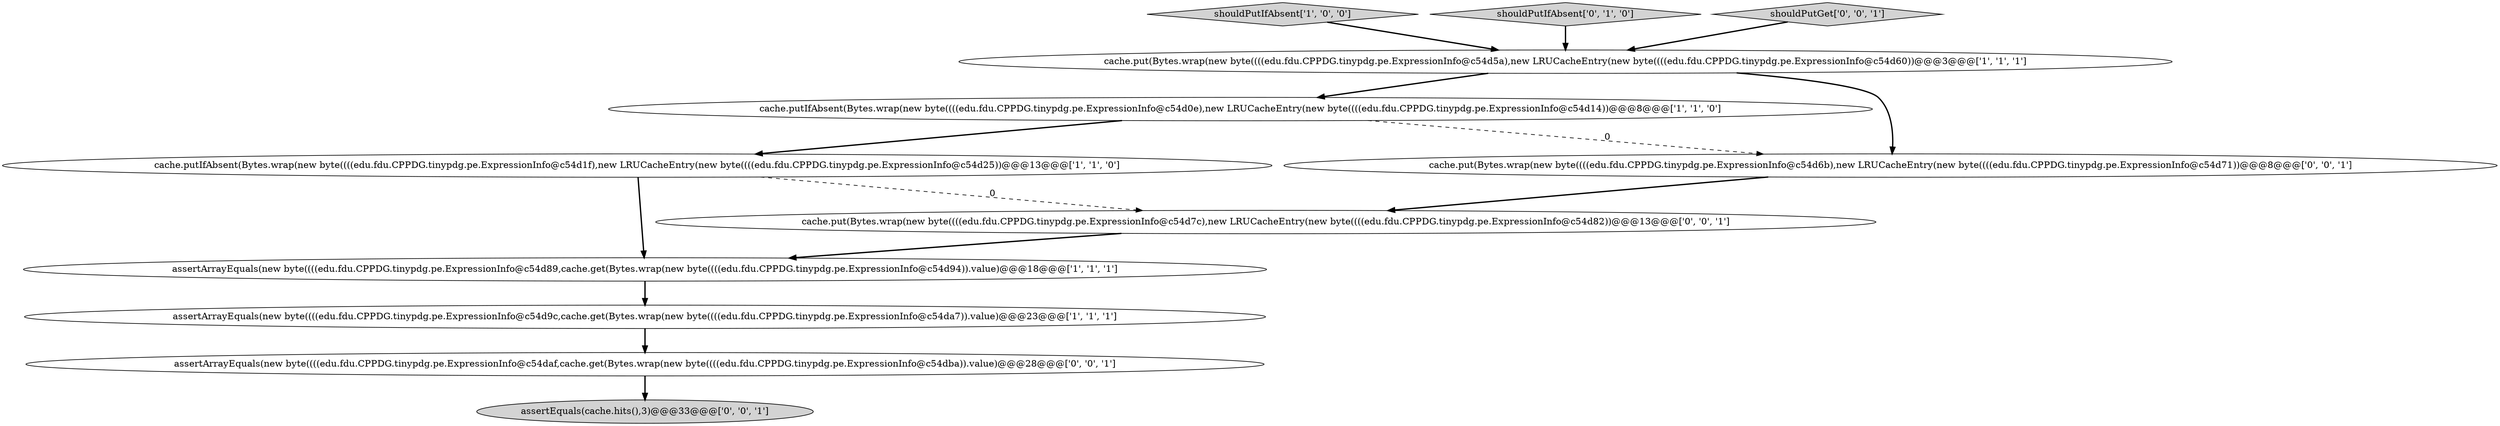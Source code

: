 digraph {
3 [style = filled, label = "assertArrayEquals(new byte((((edu.fdu.CPPDG.tinypdg.pe.ExpressionInfo@c54d89,cache.get(Bytes.wrap(new byte((((edu.fdu.CPPDG.tinypdg.pe.ExpressionInfo@c54d94)).value)@@@18@@@['1', '1', '1']", fillcolor = white, shape = ellipse image = "AAA0AAABBB1BBB"];
11 [style = filled, label = "assertEquals(cache.hits(),3)@@@33@@@['0', '0', '1']", fillcolor = lightgray, shape = ellipse image = "AAA0AAABBB3BBB"];
4 [style = filled, label = "shouldPutIfAbsent['1', '0', '0']", fillcolor = lightgray, shape = diamond image = "AAA0AAABBB1BBB"];
5 [style = filled, label = "cache.put(Bytes.wrap(new byte((((edu.fdu.CPPDG.tinypdg.pe.ExpressionInfo@c54d5a),new LRUCacheEntry(new byte((((edu.fdu.CPPDG.tinypdg.pe.ExpressionInfo@c54d60))@@@3@@@['1', '1', '1']", fillcolor = white, shape = ellipse image = "AAA0AAABBB1BBB"];
1 [style = filled, label = "assertArrayEquals(new byte((((edu.fdu.CPPDG.tinypdg.pe.ExpressionInfo@c54d9c,cache.get(Bytes.wrap(new byte((((edu.fdu.CPPDG.tinypdg.pe.ExpressionInfo@c54da7)).value)@@@23@@@['1', '1', '1']", fillcolor = white, shape = ellipse image = "AAA0AAABBB1BBB"];
2 [style = filled, label = "cache.putIfAbsent(Bytes.wrap(new byte((((edu.fdu.CPPDG.tinypdg.pe.ExpressionInfo@c54d0e),new LRUCacheEntry(new byte((((edu.fdu.CPPDG.tinypdg.pe.ExpressionInfo@c54d14))@@@8@@@['1', '1', '0']", fillcolor = white, shape = ellipse image = "AAA0AAABBB1BBB"];
0 [style = filled, label = "cache.putIfAbsent(Bytes.wrap(new byte((((edu.fdu.CPPDG.tinypdg.pe.ExpressionInfo@c54d1f),new LRUCacheEntry(new byte((((edu.fdu.CPPDG.tinypdg.pe.ExpressionInfo@c54d25))@@@13@@@['1', '1', '0']", fillcolor = white, shape = ellipse image = "AAA0AAABBB1BBB"];
8 [style = filled, label = "cache.put(Bytes.wrap(new byte((((edu.fdu.CPPDG.tinypdg.pe.ExpressionInfo@c54d6b),new LRUCacheEntry(new byte((((edu.fdu.CPPDG.tinypdg.pe.ExpressionInfo@c54d71))@@@8@@@['0', '0', '1']", fillcolor = white, shape = ellipse image = "AAA0AAABBB3BBB"];
7 [style = filled, label = "cache.put(Bytes.wrap(new byte((((edu.fdu.CPPDG.tinypdg.pe.ExpressionInfo@c54d7c),new LRUCacheEntry(new byte((((edu.fdu.CPPDG.tinypdg.pe.ExpressionInfo@c54d82))@@@13@@@['0', '0', '1']", fillcolor = white, shape = ellipse image = "AAA0AAABBB3BBB"];
6 [style = filled, label = "shouldPutIfAbsent['0', '1', '0']", fillcolor = lightgray, shape = diamond image = "AAA0AAABBB2BBB"];
9 [style = filled, label = "shouldPutGet['0', '0', '1']", fillcolor = lightgray, shape = diamond image = "AAA0AAABBB3BBB"];
10 [style = filled, label = "assertArrayEquals(new byte((((edu.fdu.CPPDG.tinypdg.pe.ExpressionInfo@c54daf,cache.get(Bytes.wrap(new byte((((edu.fdu.CPPDG.tinypdg.pe.ExpressionInfo@c54dba)).value)@@@28@@@['0', '0', '1']", fillcolor = white, shape = ellipse image = "AAA0AAABBB3BBB"];
5->2 [style = bold, label=""];
4->5 [style = bold, label=""];
8->7 [style = bold, label=""];
2->8 [style = dashed, label="0"];
2->0 [style = bold, label=""];
0->7 [style = dashed, label="0"];
5->8 [style = bold, label=""];
0->3 [style = bold, label=""];
1->10 [style = bold, label=""];
10->11 [style = bold, label=""];
9->5 [style = bold, label=""];
6->5 [style = bold, label=""];
3->1 [style = bold, label=""];
7->3 [style = bold, label=""];
}
